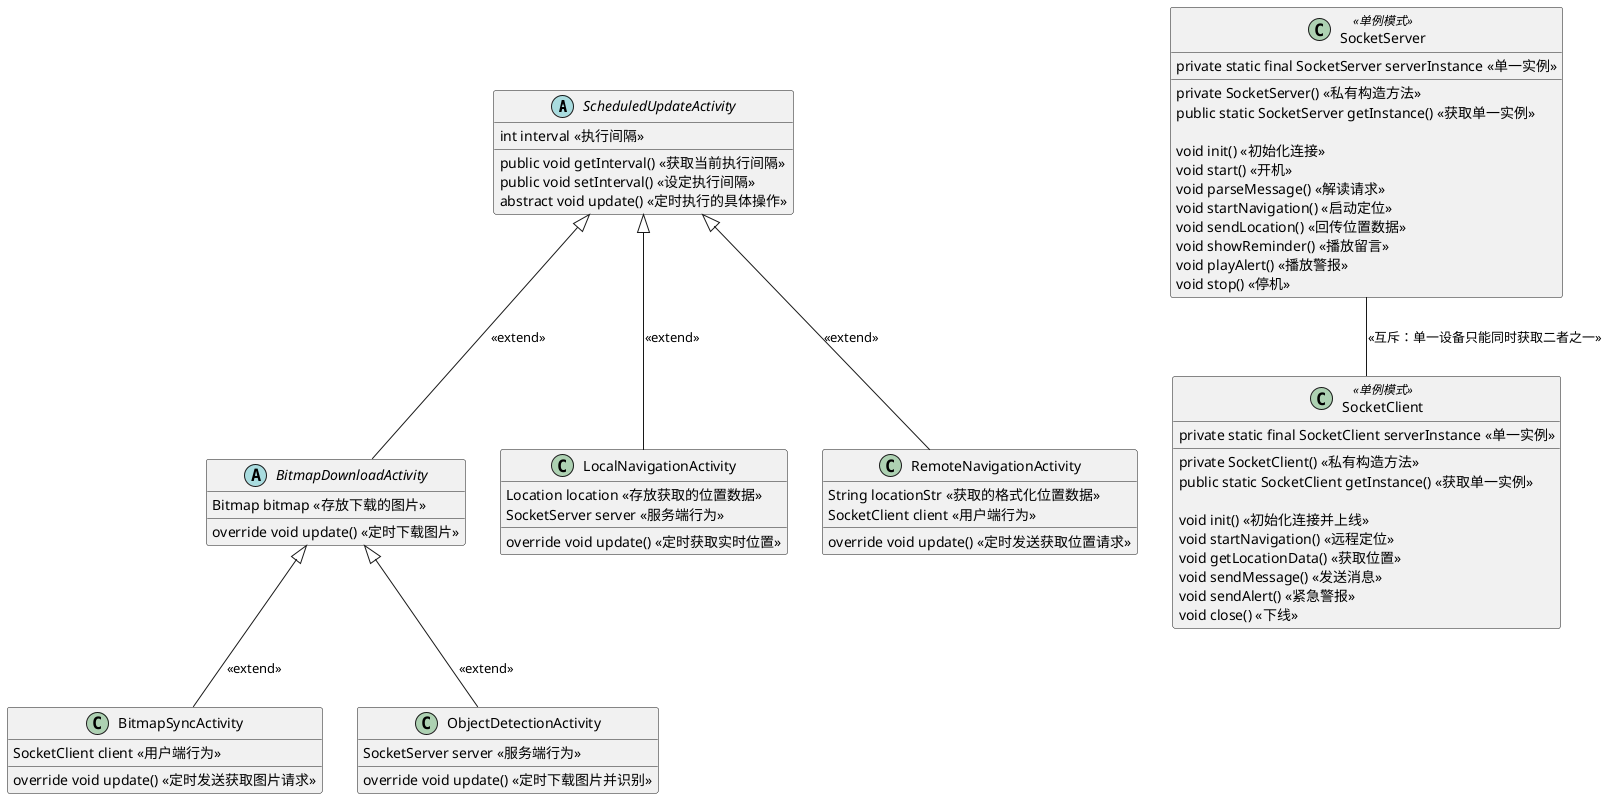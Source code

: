 @startuml

abstract class ScheduledUpdateActivity
abstract class BitmapDownloadActivity
class BitmapSyncActivity
class ObjectDetectionActivity
class LocalNavigationActivity
class RemoteNavigationActivity

ScheduledUpdateActivity <|-- BitmapDownloadActivity: <<extend>>
BitmapDownloadActivity <|-- ObjectDetectionActivity: <<extend>>
BitmapDownloadActivity <|-- BitmapSyncActivity: <<extend>>
ScheduledUpdateActivity <|-- LocalNavigationActivity: <<extend>>
ScheduledUpdateActivity <|-- RemoteNavigationActivity: <<extend>>

abstract class ScheduledUpdateActivity {
    int interval <<执行间隔>>
    public void getInterval() <<获取当前执行间隔>>
    public void setInterval() <<设定执行间隔>>
    abstract void update() <<定时执行的具体操作>>
}

abstract class BitmapDownloadActivity {
    Bitmap bitmap <<存放下载的图片>>
    override void update() <<定时下载图片>>
}

class ObjectDetectionActivity {
    SocketServer server <<服务端行为>>
    override void update() <<定时下载图片并识别>>
}

class BitmapSyncActivity {
    SocketClient client <<用户端行为>>
    override void update() <<定时发送获取图片请求>>
}

class LocalNavigationActivity {
    Location location <<存放获取的位置数据>>
    SocketServer server <<服务端行为>>
    override void update() <<定时获取实时位置>>
}

class RemoteNavigationActivity {
    String locationStr <<获取的格式化位置数据>>
    SocketClient client <<用户端行为>>
    override void update() <<定时发送获取位置请求>>
}

class SocketServer <<单例模式>> {
    private static final SocketServer serverInstance <<单一实例>>
    private SocketServer() <<私有构造方法>>
    public static SocketServer getInstance() <<获取单一实例>>

    void init() <<初始化连接>>
    void start() <<开机>>
    void parseMessage() <<解读请求>>
    void startNavigation() <<启动定位>>
    void sendLocation() <<回传位置数据>>
    void showReminder() <<播放留言>>
    void playAlert() <<播放警报>>
    void stop() <<停机>>
}

class SocketClient <<单例模式>> {
    private static final SocketClient serverInstance <<单一实例>>
    private SocketClient() <<私有构造方法>>
    public static SocketClient getInstance() <<获取单一实例>>

    void init() <<初始化连接并上线>>
    void startNavigation() <<远程定位>>
    void getLocationData() <<获取位置>>
    void sendMessage() <<发送消息>>
    void sendAlert() <<紧急警报>>
    void close() <<下线>>
}

SocketServer -- SocketClient: <<互斥：单一设备只能同时获取二者之一>>

@enduml